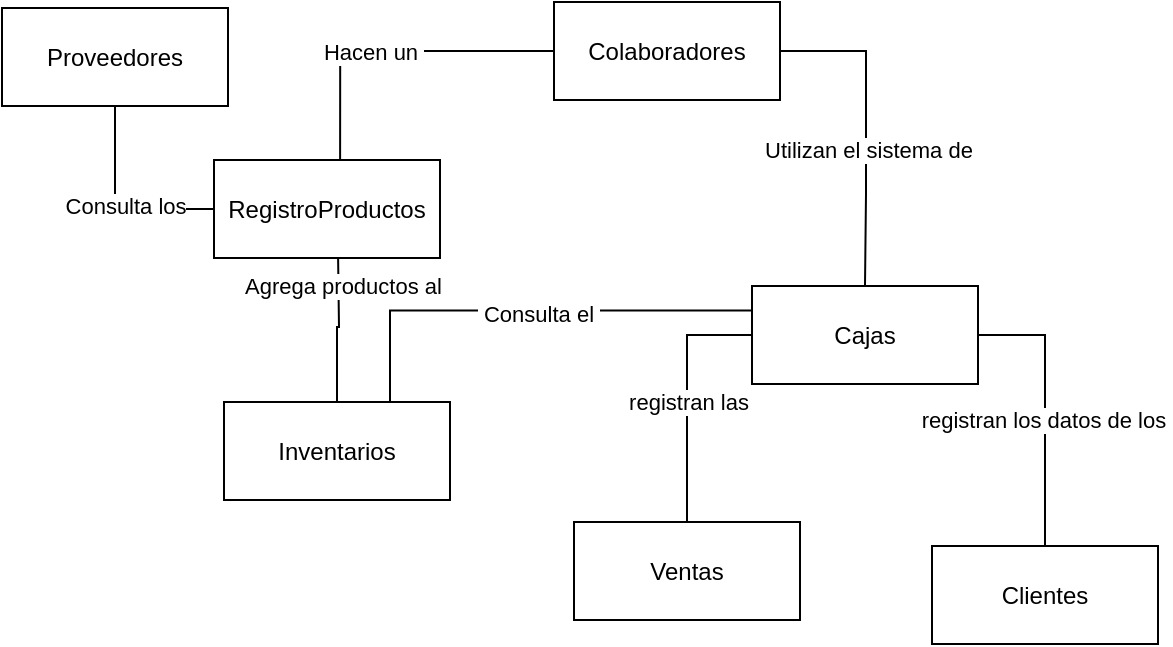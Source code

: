 <mxfile version="16.5.1" type="device"><diagram id="sXzJKi5f5z97sj8nE_B_" name="Página-1"><mxGraphModel dx="1185" dy="721" grid="0" gridSize="10" guides="1" tooltips="1" connect="1" arrows="1" fold="1" page="1" pageScale="1" pageWidth="827" pageHeight="1169" math="0" shadow="0"><root><mxCell id="0"/><mxCell id="1" parent="0"/><mxCell id="ySchSdM6mAO9JgJmqXyD-11" style="edgeStyle=orthogonalEdgeStyle;rounded=0;orthogonalLoop=1;jettySize=auto;html=1;entryX=0.5;entryY=0;entryDx=0;entryDy=0;endArrow=none;endFill=0;" edge="1" parent="1" source="qQmSDhrmIFC_EWoeHvxg-1" target="qQmSDhrmIFC_EWoeHvxg-3"><mxGeometry relative="1" as="geometry"><Array as="points"><mxPoint x="554" y="123"/><mxPoint x="554" y="194"/></Array></mxGeometry></mxCell><mxCell id="ySchSdM6mAO9JgJmqXyD-15" value="&amp;nbsp;Utilizan el sistema de&amp;nbsp;" style="edgeLabel;html=1;align=center;verticalAlign=middle;resizable=0;points=[];" vertex="1" connectable="0" parent="ySchSdM6mAO9JgJmqXyD-11"><mxGeometry x="0.146" y="1" relative="1" as="geometry"><mxPoint as="offset"/></mxGeometry></mxCell><mxCell id="ySchSdM6mAO9JgJmqXyD-12" style="edgeStyle=orthogonalEdgeStyle;rounded=0;orthogonalLoop=1;jettySize=auto;html=1;endArrow=none;endFill=0;entryX=0.558;entryY=0;entryDx=0;entryDy=0;entryPerimeter=0;" edge="1" parent="1" source="qQmSDhrmIFC_EWoeHvxg-1" target="ySchSdM6mAO9JgJmqXyD-5"><mxGeometry relative="1" as="geometry"><mxPoint x="137.5" y="187.333" as="targetPoint"/></mxGeometry></mxCell><mxCell id="ySchSdM6mAO9JgJmqXyD-19" value="&amp;nbsp;Hacen un&amp;nbsp;" style="edgeLabel;html=1;align=center;verticalAlign=middle;resizable=0;points=[];" vertex="1" connectable="0" parent="ySchSdM6mAO9JgJmqXyD-12"><mxGeometry x="0.142" relative="1" as="geometry"><mxPoint as="offset"/></mxGeometry></mxCell><mxCell id="qQmSDhrmIFC_EWoeHvxg-1" value="Colaboradores" style="rounded=0;whiteSpace=wrap;html=1;" parent="1" vertex="1"><mxGeometry x="398" y="98" width="113" height="49" as="geometry"/></mxCell><mxCell id="ySchSdM6mAO9JgJmqXyD-7" style="edgeStyle=orthogonalEdgeStyle;rounded=0;orthogonalLoop=1;jettySize=auto;html=1;entryX=0.5;entryY=0;entryDx=0;entryDy=0;exitX=0;exitY=0.5;exitDx=0;exitDy=0;endArrow=none;endFill=0;" edge="1" parent="1" source="qQmSDhrmIFC_EWoeHvxg-3" target="ySchSdM6mAO9JgJmqXyD-2"><mxGeometry relative="1" as="geometry"/></mxCell><mxCell id="ySchSdM6mAO9JgJmqXyD-16" value="&amp;nbsp;registran las&amp;nbsp;" style="edgeLabel;html=1;align=center;verticalAlign=middle;resizable=0;points=[];" vertex="1" connectable="0" parent="ySchSdM6mAO9JgJmqXyD-7"><mxGeometry x="0.051" relative="1" as="geometry"><mxPoint as="offset"/></mxGeometry></mxCell><mxCell id="ySchSdM6mAO9JgJmqXyD-8" style="edgeStyle=orthogonalEdgeStyle;rounded=0;orthogonalLoop=1;jettySize=auto;html=1;exitX=1;exitY=0.5;exitDx=0;exitDy=0;endArrow=none;endFill=0;" edge="1" parent="1" source="qQmSDhrmIFC_EWoeHvxg-3" target="ySchSdM6mAO9JgJmqXyD-1"><mxGeometry relative="1" as="geometry"/></mxCell><mxCell id="ySchSdM6mAO9JgJmqXyD-17" value="registran los datos de los&amp;nbsp;" style="edgeLabel;html=1;align=center;verticalAlign=middle;resizable=0;points=[];" vertex="1" connectable="0" parent="ySchSdM6mAO9JgJmqXyD-8"><mxGeometry x="0.086" relative="1" as="geometry"><mxPoint as="offset"/></mxGeometry></mxCell><mxCell id="qQmSDhrmIFC_EWoeHvxg-3" value="Cajas" style="rounded=0;whiteSpace=wrap;html=1;" parent="1" vertex="1"><mxGeometry x="497" y="240" width="113" height="49" as="geometry"/></mxCell><mxCell id="ySchSdM6mAO9JgJmqXyD-10" style="edgeStyle=orthogonalEdgeStyle;rounded=0;orthogonalLoop=1;jettySize=auto;html=1;entryX=0;entryY=0.25;entryDx=0;entryDy=0;endArrow=none;endFill=0;" edge="1" parent="1" source="qQmSDhrmIFC_EWoeHvxg-5" target="qQmSDhrmIFC_EWoeHvxg-3"><mxGeometry relative="1" as="geometry"><Array as="points"><mxPoint x="316" y="252"/></Array></mxGeometry></mxCell><mxCell id="ySchSdM6mAO9JgJmqXyD-18" value="&amp;nbsp;Consulta el&amp;nbsp;" style="edgeLabel;html=1;align=center;verticalAlign=middle;resizable=0;points=[];" vertex="1" connectable="0" parent="ySchSdM6mAO9JgJmqXyD-10"><mxGeometry x="0.056" y="-1" relative="1" as="geometry"><mxPoint as="offset"/></mxGeometry></mxCell><mxCell id="ySchSdM6mAO9JgJmqXyD-14" style="edgeStyle=orthogonalEdgeStyle;rounded=0;orthogonalLoop=1;jettySize=auto;html=1;endArrow=none;endFill=0;" edge="1" parent="1" source="qQmSDhrmIFC_EWoeHvxg-5"><mxGeometry relative="1" as="geometry"><mxPoint x="290" y="222" as="targetPoint"/></mxGeometry></mxCell><mxCell id="ySchSdM6mAO9JgJmqXyD-21" value="&amp;nbsp; Agrega productos al&amp;nbsp;" style="edgeLabel;html=1;align=center;verticalAlign=middle;resizable=0;points=[];" vertex="1" connectable="0" parent="ySchSdM6mAO9JgJmqXyD-14"><mxGeometry x="0.251" y="2" relative="1" as="geometry"><mxPoint x="2" y="-11" as="offset"/></mxGeometry></mxCell><mxCell id="qQmSDhrmIFC_EWoeHvxg-5" value="Inventarios" style="rounded=0;whiteSpace=wrap;html=1;" parent="1" vertex="1"><mxGeometry x="233" y="298" width="113" height="49" as="geometry"/></mxCell><mxCell id="ySchSdM6mAO9JgJmqXyD-1" value="Clientes" style="rounded=0;whiteSpace=wrap;html=1;" vertex="1" parent="1"><mxGeometry x="587" y="370" width="113" height="49" as="geometry"/></mxCell><mxCell id="ySchSdM6mAO9JgJmqXyD-2" value="Ventas" style="rounded=0;whiteSpace=wrap;html=1;" vertex="1" parent="1"><mxGeometry x="408" y="358" width="113" height="49" as="geometry"/></mxCell><mxCell id="ySchSdM6mAO9JgJmqXyD-5" value="RegistroProductos" style="rounded=0;whiteSpace=wrap;html=1;" vertex="1" parent="1"><mxGeometry x="228" y="177" width="113" height="49" as="geometry"/></mxCell><mxCell id="ySchSdM6mAO9JgJmqXyD-13" style="edgeStyle=orthogonalEdgeStyle;rounded=0;orthogonalLoop=1;jettySize=auto;html=1;entryX=0;entryY=0.5;entryDx=0;entryDy=0;endArrow=none;endFill=0;" edge="1" parent="1" source="ySchSdM6mAO9JgJmqXyD-6" target="ySchSdM6mAO9JgJmqXyD-5"><mxGeometry relative="1" as="geometry"><Array as="points"><mxPoint x="179" y="202"/></Array></mxGeometry></mxCell><mxCell id="ySchSdM6mAO9JgJmqXyD-20" value="&amp;nbsp;Consulta los" style="edgeLabel;html=1;align=center;verticalAlign=middle;resizable=0;points=[];" vertex="1" connectable="0" parent="ySchSdM6mAO9JgJmqXyD-13"><mxGeometry x="-0.005" y="3" relative="1" as="geometry"><mxPoint as="offset"/></mxGeometry></mxCell><mxCell id="ySchSdM6mAO9JgJmqXyD-6" value="Proveedores" style="rounded=0;whiteSpace=wrap;html=1;" vertex="1" parent="1"><mxGeometry x="122" y="101" width="113" height="49" as="geometry"/></mxCell></root></mxGraphModel></diagram></mxfile>